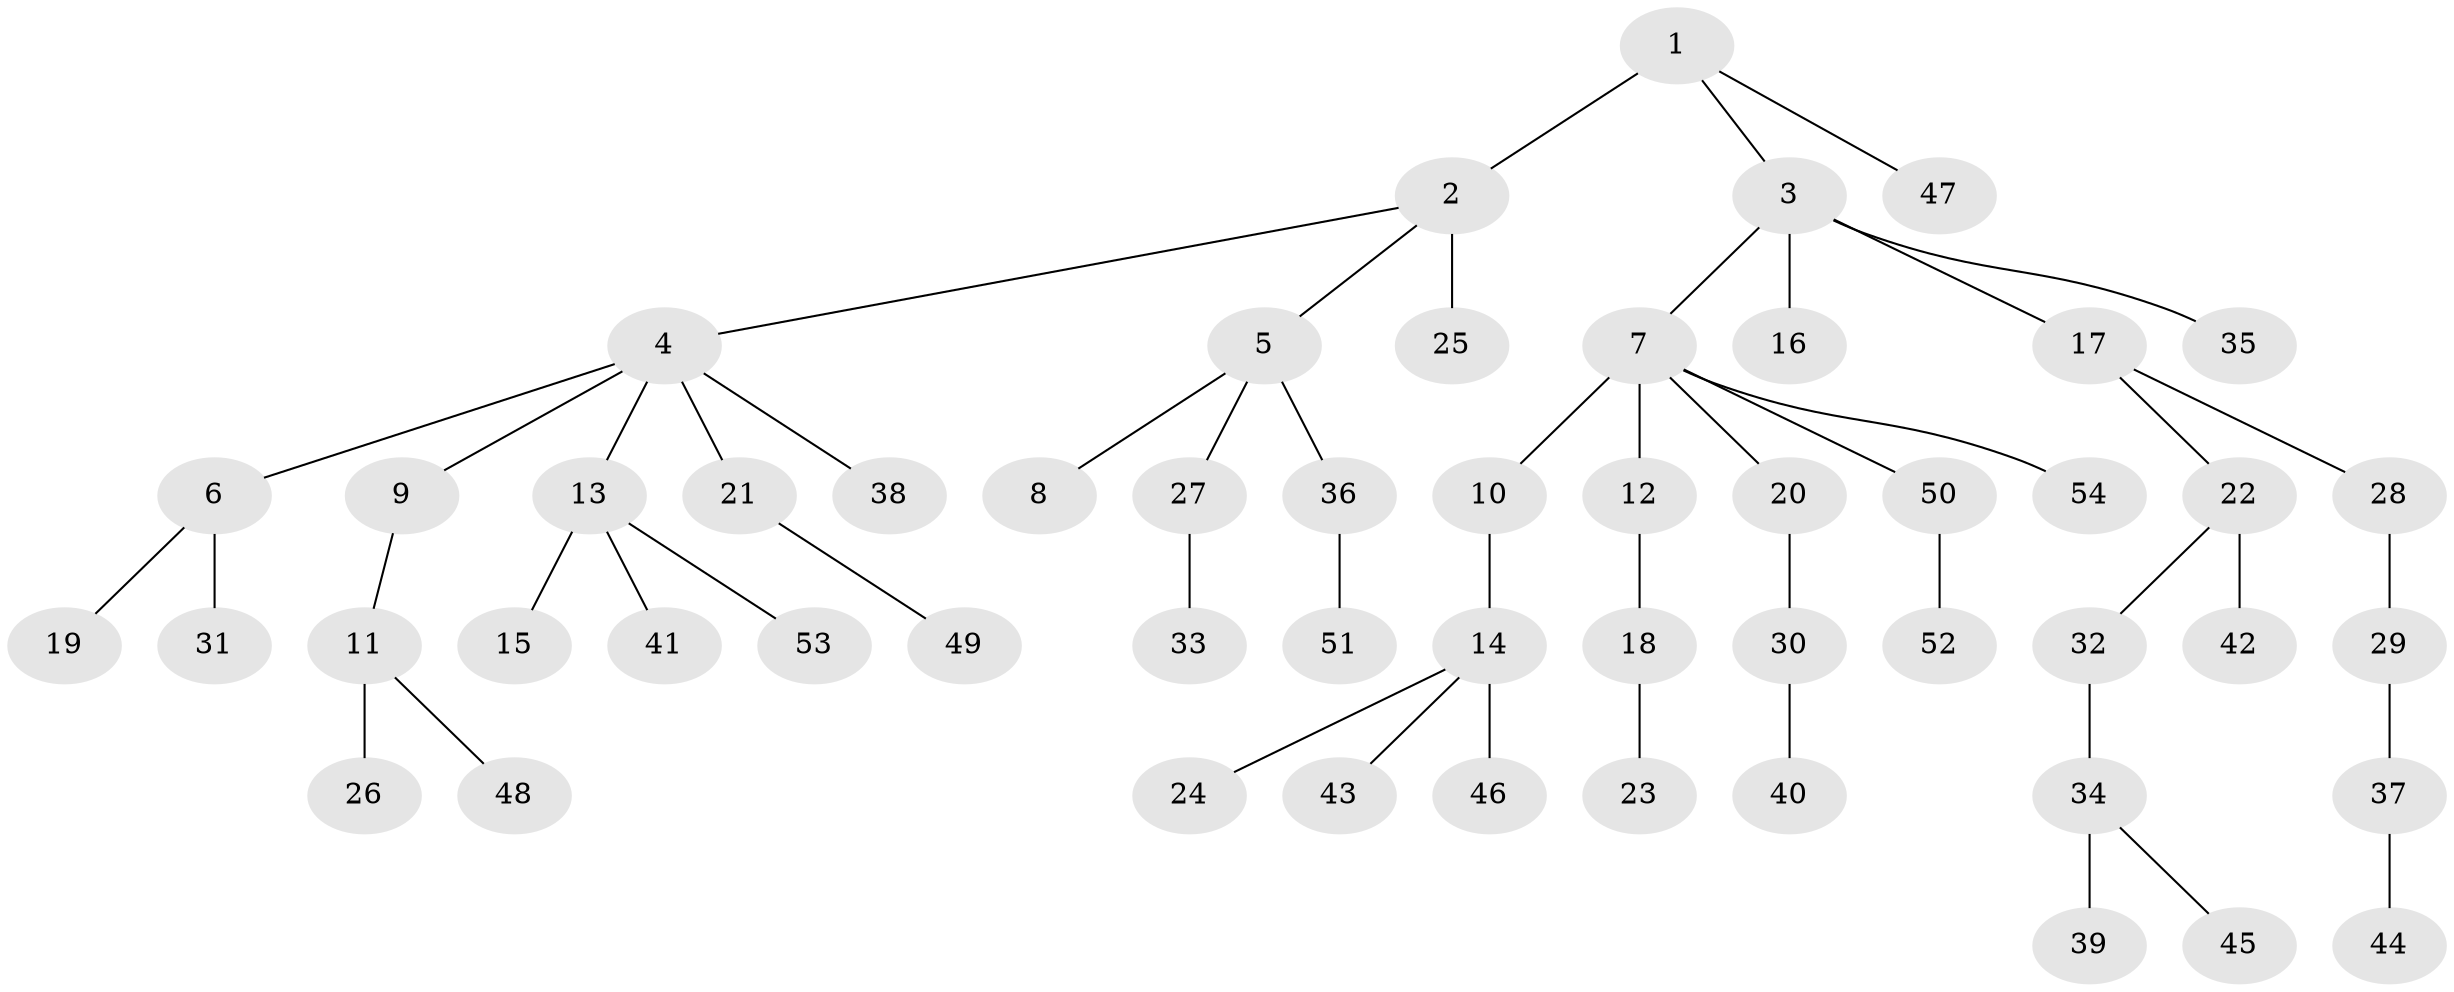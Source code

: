 // original degree distribution, {5: 0.04672897196261682, 4: 0.037383177570093455, 8: 0.009345794392523364, 7: 0.009345794392523364, 3: 0.14018691588785046, 9: 0.009345794392523364, 2: 0.205607476635514, 1: 0.5420560747663551}
// Generated by graph-tools (version 1.1) at 2025/37/03/09/25 02:37:03]
// undirected, 54 vertices, 53 edges
graph export_dot {
graph [start="1"]
  node [color=gray90,style=filled];
  1;
  2;
  3;
  4;
  5;
  6;
  7;
  8;
  9;
  10;
  11;
  12;
  13;
  14;
  15;
  16;
  17;
  18;
  19;
  20;
  21;
  22;
  23;
  24;
  25;
  26;
  27;
  28;
  29;
  30;
  31;
  32;
  33;
  34;
  35;
  36;
  37;
  38;
  39;
  40;
  41;
  42;
  43;
  44;
  45;
  46;
  47;
  48;
  49;
  50;
  51;
  52;
  53;
  54;
  1 -- 2 [weight=2.0];
  1 -- 3 [weight=1.0];
  1 -- 47 [weight=1.0];
  2 -- 4 [weight=1.0];
  2 -- 5 [weight=1.0];
  2 -- 25 [weight=1.0];
  3 -- 7 [weight=1.0];
  3 -- 16 [weight=3.0];
  3 -- 17 [weight=1.0];
  3 -- 35 [weight=1.0];
  4 -- 6 [weight=1.0];
  4 -- 9 [weight=1.0];
  4 -- 13 [weight=1.0];
  4 -- 21 [weight=1.0];
  4 -- 38 [weight=1.0];
  5 -- 8 [weight=1.0];
  5 -- 27 [weight=1.0];
  5 -- 36 [weight=1.0];
  6 -- 19 [weight=1.0];
  6 -- 31 [weight=1.0];
  7 -- 10 [weight=1.0];
  7 -- 12 [weight=3.0];
  7 -- 20 [weight=1.0];
  7 -- 50 [weight=1.0];
  7 -- 54 [weight=1.0];
  9 -- 11 [weight=1.0];
  10 -- 14 [weight=3.0];
  11 -- 26 [weight=2.0];
  11 -- 48 [weight=1.0];
  12 -- 18 [weight=1.0];
  13 -- 15 [weight=1.0];
  13 -- 41 [weight=1.0];
  13 -- 53 [weight=1.0];
  14 -- 24 [weight=1.0];
  14 -- 43 [weight=1.0];
  14 -- 46 [weight=1.0];
  17 -- 22 [weight=1.0];
  17 -- 28 [weight=1.0];
  18 -- 23 [weight=1.0];
  20 -- 30 [weight=1.0];
  21 -- 49 [weight=1.0];
  22 -- 32 [weight=1.0];
  22 -- 42 [weight=1.0];
  27 -- 33 [weight=1.0];
  28 -- 29 [weight=1.0];
  29 -- 37 [weight=1.0];
  30 -- 40 [weight=2.0];
  32 -- 34 [weight=1.0];
  34 -- 39 [weight=3.0];
  34 -- 45 [weight=1.0];
  36 -- 51 [weight=2.0];
  37 -- 44 [weight=1.0];
  50 -- 52 [weight=2.0];
}
